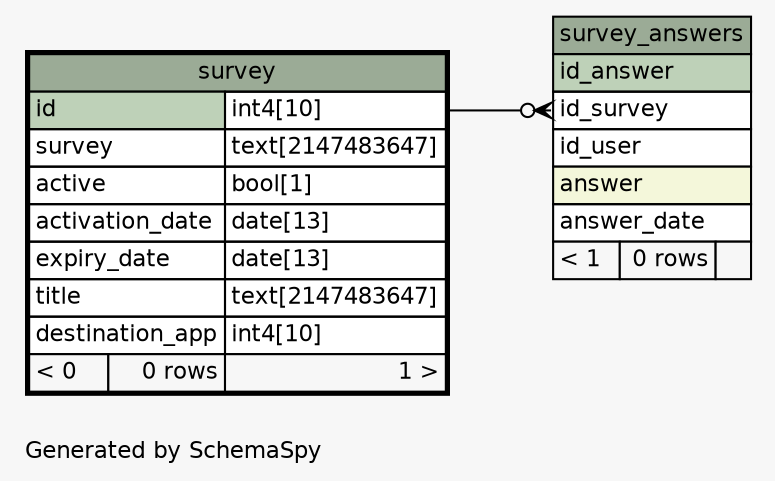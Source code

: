 // dot 2.30.1 on Linux 3.10.0-1127.19.1.el7.x86_64
// SchemaSpy rev 590
digraph "oneDegreeRelationshipsDiagram" {
  graph [
    rankdir="RL"
    bgcolor="#f7f7f7"
    label="\nGenerated by SchemaSpy"
    labeljust="l"
    nodesep="0.18"
    ranksep="0.46"
    fontname="Helvetica"
    fontsize="11"
  ];
  node [
    fontname="Helvetica"
    fontsize="11"
    shape="plaintext"
  ];
  edge [
    arrowsize="0.8"
  ];
  "survey_answers":"id_survey":w -> "survey":"id.type":e [arrowhead=none dir=back arrowtail=crowodot];
  "survey" [
    label=<
    <TABLE BORDER="2" CELLBORDER="1" CELLSPACING="0" BGCOLOR="#ffffff">
      <TR><TD COLSPAN="3" BGCOLOR="#9bab96" ALIGN="CENTER">survey</TD></TR>
      <TR><TD PORT="id" COLSPAN="2" BGCOLOR="#bed1b8" ALIGN="LEFT">id</TD><TD PORT="id.type" ALIGN="LEFT">int4[10]</TD></TR>
      <TR><TD PORT="survey" COLSPAN="2" ALIGN="LEFT">survey</TD><TD PORT="survey.type" ALIGN="LEFT">text[2147483647]</TD></TR>
      <TR><TD PORT="active" COLSPAN="2" ALIGN="LEFT">active</TD><TD PORT="active.type" ALIGN="LEFT">bool[1]</TD></TR>
      <TR><TD PORT="activation_date" COLSPAN="2" ALIGN="LEFT">activation_date</TD><TD PORT="activation_date.type" ALIGN="LEFT">date[13]</TD></TR>
      <TR><TD PORT="expiry_date" COLSPAN="2" ALIGN="LEFT">expiry_date</TD><TD PORT="expiry_date.type" ALIGN="LEFT">date[13]</TD></TR>
      <TR><TD PORT="title" COLSPAN="2" ALIGN="LEFT">title</TD><TD PORT="title.type" ALIGN="LEFT">text[2147483647]</TD></TR>
      <TR><TD PORT="destination_app" COLSPAN="2" ALIGN="LEFT">destination_app</TD><TD PORT="destination_app.type" ALIGN="LEFT">int4[10]</TD></TR>
      <TR><TD ALIGN="LEFT" BGCOLOR="#f7f7f7">&lt; 0</TD><TD ALIGN="RIGHT" BGCOLOR="#f7f7f7">0 rows</TD><TD ALIGN="RIGHT" BGCOLOR="#f7f7f7">1 &gt;</TD></TR>
    </TABLE>>
    URL="survey.html"
    tooltip="survey"
  ];
  "survey_answers" [
    label=<
    <TABLE BORDER="0" CELLBORDER="1" CELLSPACING="0" BGCOLOR="#ffffff">
      <TR><TD COLSPAN="3" BGCOLOR="#9bab96" ALIGN="CENTER">survey_answers</TD></TR>
      <TR><TD PORT="id_answer" COLSPAN="3" BGCOLOR="#bed1b8" ALIGN="LEFT">id_answer</TD></TR>
      <TR><TD PORT="id_survey" COLSPAN="3" ALIGN="LEFT">id_survey</TD></TR>
      <TR><TD PORT="id_user" COLSPAN="3" ALIGN="LEFT">id_user</TD></TR>
      <TR><TD PORT="answer" COLSPAN="3" BGCOLOR="#f4f7da" ALIGN="LEFT">answer</TD></TR>
      <TR><TD PORT="answer_date" COLSPAN="3" ALIGN="LEFT">answer_date</TD></TR>
      <TR><TD ALIGN="LEFT" BGCOLOR="#f7f7f7">&lt; 1</TD><TD ALIGN="RIGHT" BGCOLOR="#f7f7f7">0 rows</TD><TD ALIGN="RIGHT" BGCOLOR="#f7f7f7">  </TD></TR>
    </TABLE>>
    URL="survey_answers.html"
    tooltip="survey_answers"
  ];
}
